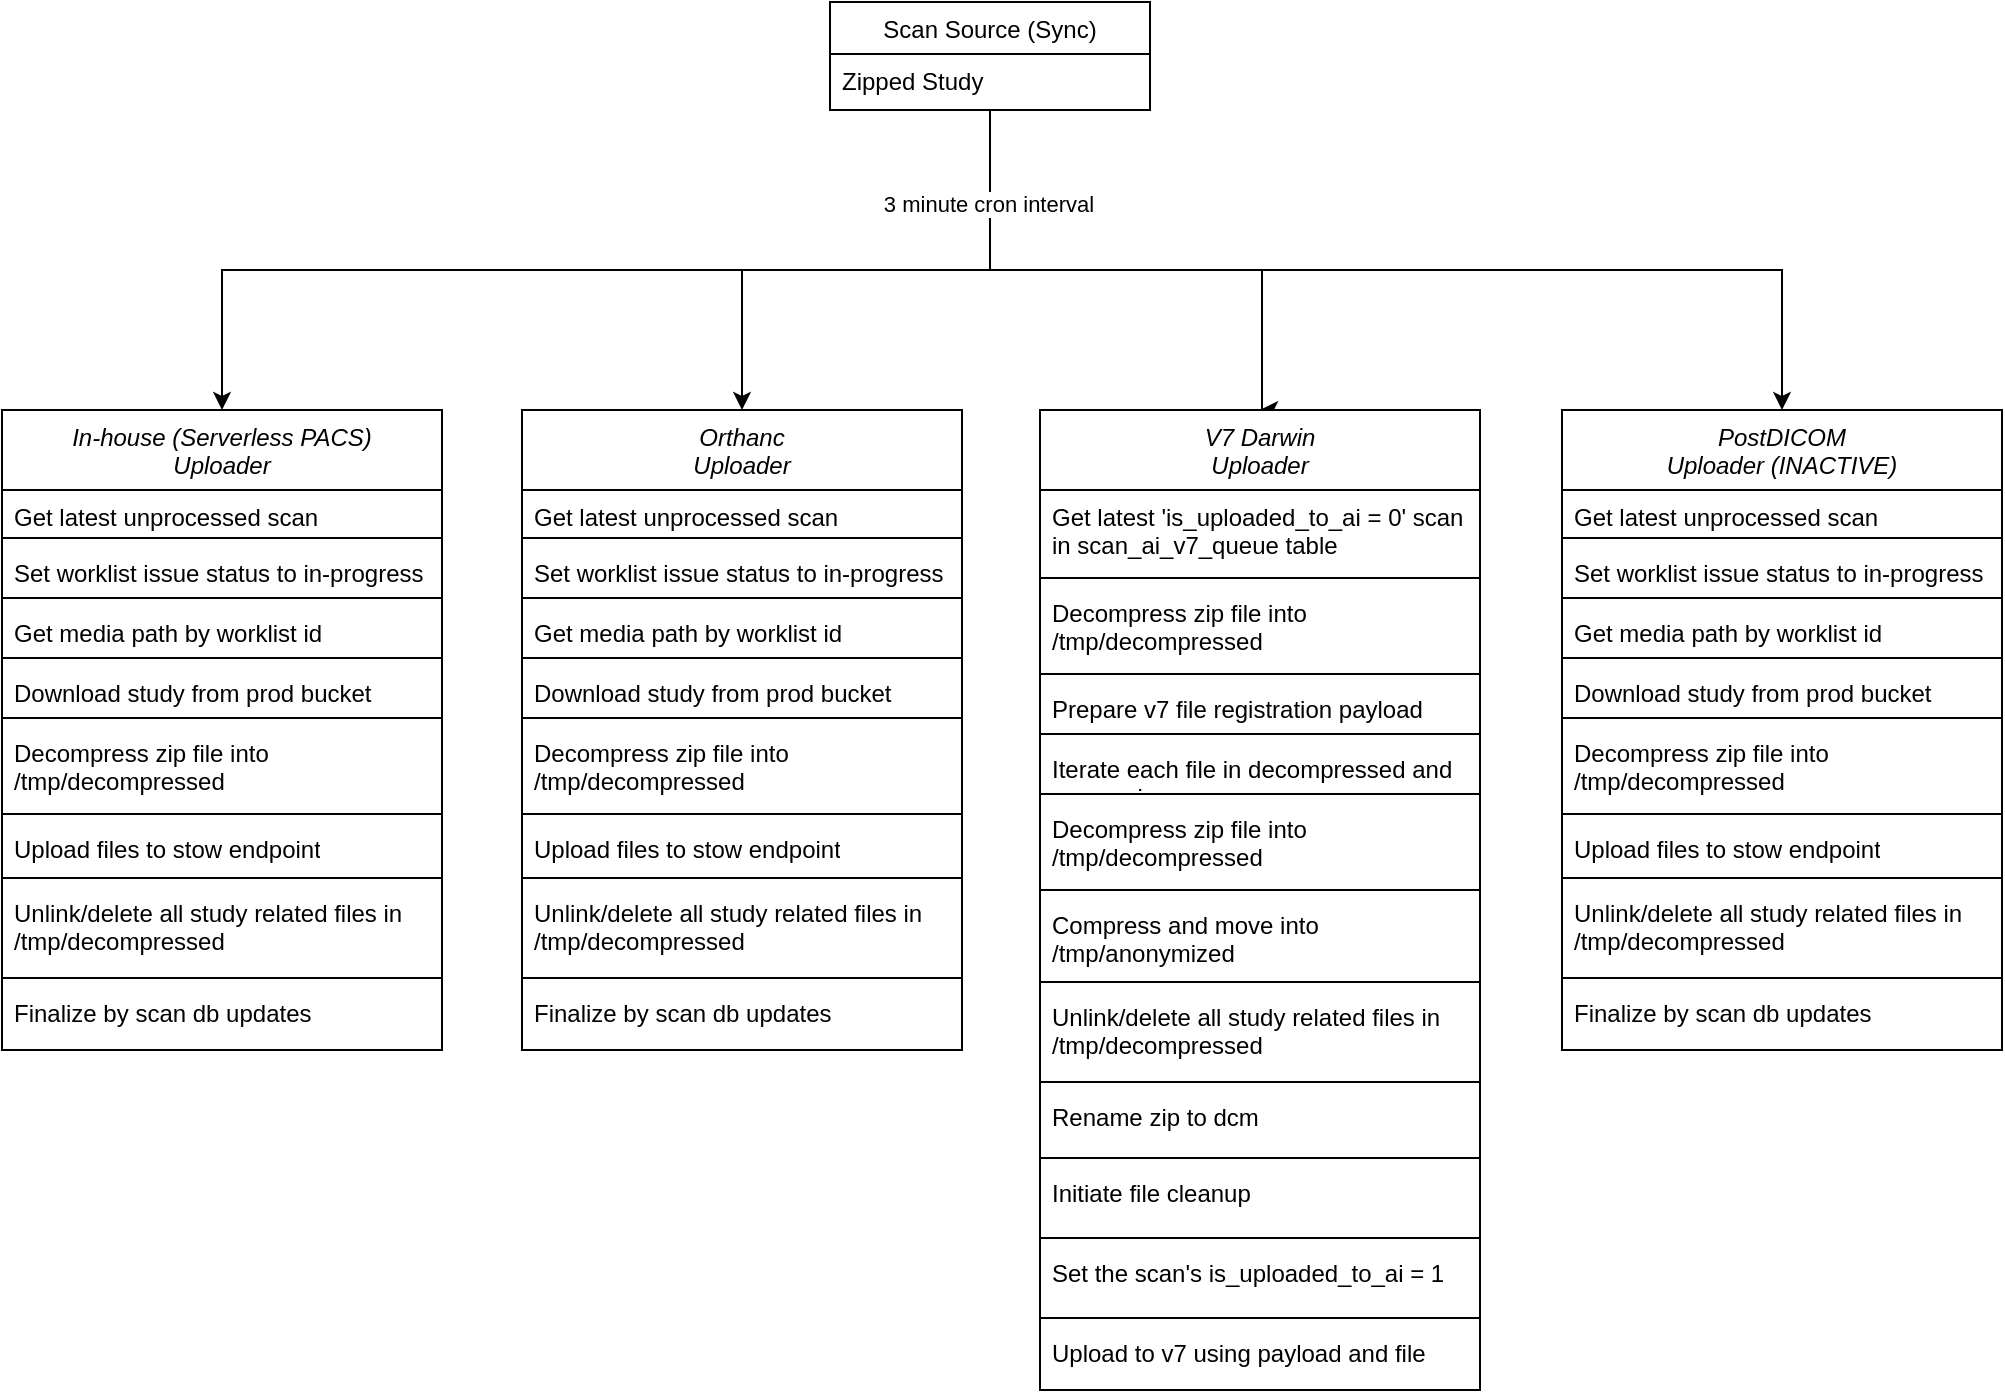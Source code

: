<mxfile version="24.2.5" type="github">
  <diagram id="C5RBs43oDa-KdzZeNtuy" name="Page-1">
    <mxGraphModel dx="2419" dy="1008" grid="1" gridSize="10" guides="1" tooltips="1" connect="1" arrows="1" fold="1" page="1" pageScale="1" pageWidth="827" pageHeight="1169" math="0" shadow="0">
      <root>
        <mxCell id="WIyWlLk6GJQsqaUBKTNV-0" />
        <mxCell id="WIyWlLk6GJQsqaUBKTNV-1" parent="WIyWlLk6GJQsqaUBKTNV-0" />
        <mxCell id="2Pg-pRZ9r6hjVL81onpJ-0" value="In-house (Serverless PACS)&#xa;Uploader" style="swimlane;fontStyle=2;align=center;verticalAlign=top;childLayout=stackLayout;horizontal=1;startSize=40;horizontalStack=0;resizeParent=1;resizeLast=0;collapsible=1;marginBottom=0;rounded=0;shadow=0;strokeWidth=1;" vertex="1" parent="WIyWlLk6GJQsqaUBKTNV-1">
          <mxGeometry x="-80" y="230" width="220" height="320" as="geometry">
            <mxRectangle x="230" y="140" width="160" height="26" as="alternateBounds" />
          </mxGeometry>
        </mxCell>
        <mxCell id="2Pg-pRZ9r6hjVL81onpJ-1" value="Get latest unprocessed scan" style="text;align=left;verticalAlign=top;spacingLeft=4;spacingRight=4;overflow=hidden;rotatable=0;points=[[0,0.5],[1,0.5]];portConstraint=eastwest;whiteSpace=wrap;" vertex="1" parent="2Pg-pRZ9r6hjVL81onpJ-0">
          <mxGeometry y="40" width="220" height="20" as="geometry" />
        </mxCell>
        <mxCell id="2Pg-pRZ9r6hjVL81onpJ-4" value="" style="line;html=1;strokeWidth=1;align=left;verticalAlign=middle;spacingTop=-1;spacingLeft=3;spacingRight=3;rotatable=0;labelPosition=right;points=[];portConstraint=eastwest;" vertex="1" parent="2Pg-pRZ9r6hjVL81onpJ-0">
          <mxGeometry y="60" width="220" height="8" as="geometry" />
        </mxCell>
        <mxCell id="2Pg-pRZ9r6hjVL81onpJ-3" value="Set worklist issue status to in-progress" style="text;align=left;verticalAlign=top;spacingLeft=4;spacingRight=4;overflow=hidden;rotatable=0;points=[[0,0.5],[1,0.5]];portConstraint=eastwest;rounded=0;shadow=0;html=0;whiteSpace=wrap;" vertex="1" parent="2Pg-pRZ9r6hjVL81onpJ-0">
          <mxGeometry y="68" width="220" height="22" as="geometry" />
        </mxCell>
        <mxCell id="2Pg-pRZ9r6hjVL81onpJ-60" value="" style="line;html=1;strokeWidth=1;align=left;verticalAlign=middle;spacingTop=-1;spacingLeft=3;spacingRight=3;rotatable=0;labelPosition=right;points=[];portConstraint=eastwest;" vertex="1" parent="2Pg-pRZ9r6hjVL81onpJ-0">
          <mxGeometry y="90" width="220" height="8" as="geometry" />
        </mxCell>
        <mxCell id="2Pg-pRZ9r6hjVL81onpJ-5" value="Get media path by worklist id" style="text;align=left;verticalAlign=top;spacingLeft=4;spacingRight=4;overflow=hidden;rotatable=0;points=[[0,0.5],[1,0.5]];portConstraint=eastwest;whiteSpace=wrap;" vertex="1" parent="2Pg-pRZ9r6hjVL81onpJ-0">
          <mxGeometry y="98" width="220" height="22" as="geometry" />
        </mxCell>
        <mxCell id="2Pg-pRZ9r6hjVL81onpJ-71" value="" style="line;html=1;strokeWidth=1;align=left;verticalAlign=middle;spacingTop=-1;spacingLeft=3;spacingRight=3;rotatable=0;labelPosition=right;points=[];portConstraint=eastwest;" vertex="1" parent="2Pg-pRZ9r6hjVL81onpJ-0">
          <mxGeometry y="120" width="220" height="8" as="geometry" />
        </mxCell>
        <mxCell id="2Pg-pRZ9r6hjVL81onpJ-62" value="Download study from prod bucket" style="text;align=left;verticalAlign=top;spacingLeft=4;spacingRight=4;overflow=hidden;rotatable=0;points=[[0,0.5],[1,0.5]];portConstraint=eastwest;whiteSpace=wrap;" vertex="1" parent="2Pg-pRZ9r6hjVL81onpJ-0">
          <mxGeometry y="128" width="220" height="22" as="geometry" />
        </mxCell>
        <mxCell id="2Pg-pRZ9r6hjVL81onpJ-61" value="" style="line;html=1;strokeWidth=1;align=left;verticalAlign=middle;spacingTop=-1;spacingLeft=3;spacingRight=3;rotatable=0;labelPosition=right;points=[];portConstraint=eastwest;" vertex="1" parent="2Pg-pRZ9r6hjVL81onpJ-0">
          <mxGeometry y="150" width="220" height="8" as="geometry" />
        </mxCell>
        <mxCell id="2Pg-pRZ9r6hjVL81onpJ-63" value="Decompress zip file into /tmp/decompressed" style="text;align=left;verticalAlign=top;spacingLeft=4;spacingRight=4;overflow=hidden;rotatable=0;points=[[0,0.5],[1,0.5]];portConstraint=eastwest;whiteSpace=wrap;" vertex="1" parent="2Pg-pRZ9r6hjVL81onpJ-0">
          <mxGeometry y="158" width="220" height="40" as="geometry" />
        </mxCell>
        <mxCell id="2Pg-pRZ9r6hjVL81onpJ-70" value="" style="line;html=1;strokeWidth=1;align=left;verticalAlign=middle;spacingTop=-1;spacingLeft=3;spacingRight=3;rotatable=0;labelPosition=right;points=[];portConstraint=eastwest;" vertex="1" parent="2Pg-pRZ9r6hjVL81onpJ-0">
          <mxGeometry y="198" width="220" height="8" as="geometry" />
        </mxCell>
        <mxCell id="2Pg-pRZ9r6hjVL81onpJ-64" value="Upload files to stow endpoint" style="text;align=left;verticalAlign=top;spacingLeft=4;spacingRight=4;overflow=hidden;rotatable=0;points=[[0,0.5],[1,0.5]];portConstraint=eastwest;whiteSpace=wrap;" vertex="1" parent="2Pg-pRZ9r6hjVL81onpJ-0">
          <mxGeometry y="206" width="220" height="24" as="geometry" />
        </mxCell>
        <mxCell id="2Pg-pRZ9r6hjVL81onpJ-69" value="" style="line;html=1;strokeWidth=1;align=left;verticalAlign=middle;spacingTop=-1;spacingLeft=3;spacingRight=3;rotatable=0;labelPosition=right;points=[];portConstraint=eastwest;" vertex="1" parent="2Pg-pRZ9r6hjVL81onpJ-0">
          <mxGeometry y="230" width="220" height="8" as="geometry" />
        </mxCell>
        <mxCell id="2Pg-pRZ9r6hjVL81onpJ-65" value="Unlink/delete all study related files in /tmp/decompressed" style="text;align=left;verticalAlign=top;spacingLeft=4;spacingRight=4;overflow=hidden;rotatable=0;points=[[0,0.5],[1,0.5]];portConstraint=eastwest;whiteSpace=wrap;" vertex="1" parent="2Pg-pRZ9r6hjVL81onpJ-0">
          <mxGeometry y="238" width="220" height="42" as="geometry" />
        </mxCell>
        <mxCell id="2Pg-pRZ9r6hjVL81onpJ-67" value="" style="line;html=1;strokeWidth=1;align=left;verticalAlign=middle;spacingTop=-1;spacingLeft=3;spacingRight=3;rotatable=0;labelPosition=right;points=[];portConstraint=eastwest;" vertex="1" parent="2Pg-pRZ9r6hjVL81onpJ-0">
          <mxGeometry y="280" width="220" height="8" as="geometry" />
        </mxCell>
        <mxCell id="2Pg-pRZ9r6hjVL81onpJ-66" value="Finalize by scan db updates" style="text;align=left;verticalAlign=top;spacingLeft=4;spacingRight=4;overflow=hidden;rotatable=0;points=[[0,0.5],[1,0.5]];portConstraint=eastwest;whiteSpace=wrap;" vertex="1" parent="2Pg-pRZ9r6hjVL81onpJ-0">
          <mxGeometry y="288" width="220" height="22" as="geometry" />
        </mxCell>
        <mxCell id="2Pg-pRZ9r6hjVL81onpJ-47" style="edgeStyle=orthogonalEdgeStyle;rounded=0;orthogonalLoop=1;jettySize=auto;html=1;entryX=0.5;entryY=0;entryDx=0;entryDy=0;" edge="1" parent="WIyWlLk6GJQsqaUBKTNV-1" source="2Pg-pRZ9r6hjVL81onpJ-6" target="2Pg-pRZ9r6hjVL81onpJ-72">
          <mxGeometry relative="1" as="geometry">
            <mxPoint x="316" y="230" as="targetPoint" />
            <Array as="points">
              <mxPoint x="414" y="160" />
              <mxPoint x="290" y="160" />
            </Array>
          </mxGeometry>
        </mxCell>
        <mxCell id="2Pg-pRZ9r6hjVL81onpJ-48" style="edgeStyle=orthogonalEdgeStyle;rounded=0;orthogonalLoop=1;jettySize=auto;html=1;entryX=0.5;entryY=0;entryDx=0;entryDy=0;" edge="1" parent="WIyWlLk6GJQsqaUBKTNV-1" source="2Pg-pRZ9r6hjVL81onpJ-6" target="2Pg-pRZ9r6hjVL81onpJ-104">
          <mxGeometry relative="1" as="geometry">
            <mxPoint x="520" y="230" as="targetPoint" />
            <Array as="points">
              <mxPoint x="414" y="160" />
              <mxPoint x="550" y="160" />
              <mxPoint x="550" y="230" />
            </Array>
          </mxGeometry>
        </mxCell>
        <mxCell id="2Pg-pRZ9r6hjVL81onpJ-55" style="edgeStyle=orthogonalEdgeStyle;rounded=0;orthogonalLoop=1;jettySize=auto;html=1;entryX=0.5;entryY=0;entryDx=0;entryDy=0;" edge="1" parent="WIyWlLk6GJQsqaUBKTNV-1" source="2Pg-pRZ9r6hjVL81onpJ-6" target="2Pg-pRZ9r6hjVL81onpJ-0">
          <mxGeometry relative="1" as="geometry">
            <Array as="points">
              <mxPoint x="414" y="160" />
              <mxPoint x="30" y="160" />
            </Array>
          </mxGeometry>
        </mxCell>
        <mxCell id="2Pg-pRZ9r6hjVL81onpJ-56" style="edgeStyle=orthogonalEdgeStyle;rounded=0;orthogonalLoop=1;jettySize=auto;html=1;entryX=0.5;entryY=0;entryDx=0;entryDy=0;" edge="1" parent="WIyWlLk6GJQsqaUBKTNV-1" source="2Pg-pRZ9r6hjVL81onpJ-6" target="2Pg-pRZ9r6hjVL81onpJ-88">
          <mxGeometry relative="1" as="geometry">
            <mxPoint x="720" y="230" as="targetPoint" />
            <Array as="points">
              <mxPoint x="414" y="160" />
              <mxPoint x="810" y="160" />
            </Array>
          </mxGeometry>
        </mxCell>
        <mxCell id="2Pg-pRZ9r6hjVL81onpJ-59" value="3 minute cron interval" style="edgeLabel;html=1;align=center;verticalAlign=middle;resizable=0;points=[];" vertex="1" connectable="0" parent="2Pg-pRZ9r6hjVL81onpJ-56">
          <mxGeometry x="-0.827" y="-1" relative="1" as="geometry">
            <mxPoint as="offset" />
          </mxGeometry>
        </mxCell>
        <mxCell id="2Pg-pRZ9r6hjVL81onpJ-6" value="Scan Source (Sync)" style="swimlane;fontStyle=0;align=center;verticalAlign=top;childLayout=stackLayout;horizontal=1;startSize=26;horizontalStack=0;resizeParent=1;resizeLast=0;collapsible=1;marginBottom=0;rounded=0;shadow=0;strokeWidth=1;" vertex="1" parent="WIyWlLk6GJQsqaUBKTNV-1">
          <mxGeometry x="334" y="26" width="160" height="54" as="geometry">
            <mxRectangle x="50" y="286" width="160" height="26" as="alternateBounds" />
          </mxGeometry>
        </mxCell>
        <mxCell id="2Pg-pRZ9r6hjVL81onpJ-7" value="Zipped Study" style="text;align=left;verticalAlign=top;spacingLeft=4;spacingRight=4;overflow=hidden;rotatable=0;points=[[0,0.5],[1,0.5]];portConstraint=eastwest;" vertex="1" parent="2Pg-pRZ9r6hjVL81onpJ-6">
          <mxGeometry y="26" width="160" height="26" as="geometry" />
        </mxCell>
        <mxCell id="2Pg-pRZ9r6hjVL81onpJ-72" value="Orthanc&#xa;Uploader" style="swimlane;fontStyle=2;align=center;verticalAlign=top;childLayout=stackLayout;horizontal=1;startSize=40;horizontalStack=0;resizeParent=1;resizeLast=0;collapsible=1;marginBottom=0;rounded=0;shadow=0;strokeWidth=1;" vertex="1" parent="WIyWlLk6GJQsqaUBKTNV-1">
          <mxGeometry x="180" y="230" width="220" height="320" as="geometry">
            <mxRectangle x="230" y="140" width="160" height="26" as="alternateBounds" />
          </mxGeometry>
        </mxCell>
        <mxCell id="2Pg-pRZ9r6hjVL81onpJ-73" value="Get latest unprocessed scan" style="text;align=left;verticalAlign=top;spacingLeft=4;spacingRight=4;overflow=hidden;rotatable=0;points=[[0,0.5],[1,0.5]];portConstraint=eastwest;whiteSpace=wrap;" vertex="1" parent="2Pg-pRZ9r6hjVL81onpJ-72">
          <mxGeometry y="40" width="220" height="20" as="geometry" />
        </mxCell>
        <mxCell id="2Pg-pRZ9r6hjVL81onpJ-74" value="" style="line;html=1;strokeWidth=1;align=left;verticalAlign=middle;spacingTop=-1;spacingLeft=3;spacingRight=3;rotatable=0;labelPosition=right;points=[];portConstraint=eastwest;" vertex="1" parent="2Pg-pRZ9r6hjVL81onpJ-72">
          <mxGeometry y="60" width="220" height="8" as="geometry" />
        </mxCell>
        <mxCell id="2Pg-pRZ9r6hjVL81onpJ-75" value="Set worklist issue status to in-progress" style="text;align=left;verticalAlign=top;spacingLeft=4;spacingRight=4;overflow=hidden;rotatable=0;points=[[0,0.5],[1,0.5]];portConstraint=eastwest;rounded=0;shadow=0;html=0;whiteSpace=wrap;" vertex="1" parent="2Pg-pRZ9r6hjVL81onpJ-72">
          <mxGeometry y="68" width="220" height="22" as="geometry" />
        </mxCell>
        <mxCell id="2Pg-pRZ9r6hjVL81onpJ-76" value="" style="line;html=1;strokeWidth=1;align=left;verticalAlign=middle;spacingTop=-1;spacingLeft=3;spacingRight=3;rotatable=0;labelPosition=right;points=[];portConstraint=eastwest;" vertex="1" parent="2Pg-pRZ9r6hjVL81onpJ-72">
          <mxGeometry y="90" width="220" height="8" as="geometry" />
        </mxCell>
        <mxCell id="2Pg-pRZ9r6hjVL81onpJ-77" value="Get media path by worklist id" style="text;align=left;verticalAlign=top;spacingLeft=4;spacingRight=4;overflow=hidden;rotatable=0;points=[[0,0.5],[1,0.5]];portConstraint=eastwest;whiteSpace=wrap;" vertex="1" parent="2Pg-pRZ9r6hjVL81onpJ-72">
          <mxGeometry y="98" width="220" height="22" as="geometry" />
        </mxCell>
        <mxCell id="2Pg-pRZ9r6hjVL81onpJ-78" value="" style="line;html=1;strokeWidth=1;align=left;verticalAlign=middle;spacingTop=-1;spacingLeft=3;spacingRight=3;rotatable=0;labelPosition=right;points=[];portConstraint=eastwest;" vertex="1" parent="2Pg-pRZ9r6hjVL81onpJ-72">
          <mxGeometry y="120" width="220" height="8" as="geometry" />
        </mxCell>
        <mxCell id="2Pg-pRZ9r6hjVL81onpJ-79" value="Download study from prod bucket" style="text;align=left;verticalAlign=top;spacingLeft=4;spacingRight=4;overflow=hidden;rotatable=0;points=[[0,0.5],[1,0.5]];portConstraint=eastwest;whiteSpace=wrap;" vertex="1" parent="2Pg-pRZ9r6hjVL81onpJ-72">
          <mxGeometry y="128" width="220" height="22" as="geometry" />
        </mxCell>
        <mxCell id="2Pg-pRZ9r6hjVL81onpJ-80" value="" style="line;html=1;strokeWidth=1;align=left;verticalAlign=middle;spacingTop=-1;spacingLeft=3;spacingRight=3;rotatable=0;labelPosition=right;points=[];portConstraint=eastwest;" vertex="1" parent="2Pg-pRZ9r6hjVL81onpJ-72">
          <mxGeometry y="150" width="220" height="8" as="geometry" />
        </mxCell>
        <mxCell id="2Pg-pRZ9r6hjVL81onpJ-81" value="Decompress zip file into /tmp/decompressed" style="text;align=left;verticalAlign=top;spacingLeft=4;spacingRight=4;overflow=hidden;rotatable=0;points=[[0,0.5],[1,0.5]];portConstraint=eastwest;whiteSpace=wrap;" vertex="1" parent="2Pg-pRZ9r6hjVL81onpJ-72">
          <mxGeometry y="158" width="220" height="40" as="geometry" />
        </mxCell>
        <mxCell id="2Pg-pRZ9r6hjVL81onpJ-82" value="" style="line;html=1;strokeWidth=1;align=left;verticalAlign=middle;spacingTop=-1;spacingLeft=3;spacingRight=3;rotatable=0;labelPosition=right;points=[];portConstraint=eastwest;" vertex="1" parent="2Pg-pRZ9r6hjVL81onpJ-72">
          <mxGeometry y="198" width="220" height="8" as="geometry" />
        </mxCell>
        <mxCell id="2Pg-pRZ9r6hjVL81onpJ-83" value="Upload files to stow endpoint" style="text;align=left;verticalAlign=top;spacingLeft=4;spacingRight=4;overflow=hidden;rotatable=0;points=[[0,0.5],[1,0.5]];portConstraint=eastwest;whiteSpace=wrap;" vertex="1" parent="2Pg-pRZ9r6hjVL81onpJ-72">
          <mxGeometry y="206" width="220" height="24" as="geometry" />
        </mxCell>
        <mxCell id="2Pg-pRZ9r6hjVL81onpJ-84" value="" style="line;html=1;strokeWidth=1;align=left;verticalAlign=middle;spacingTop=-1;spacingLeft=3;spacingRight=3;rotatable=0;labelPosition=right;points=[];portConstraint=eastwest;" vertex="1" parent="2Pg-pRZ9r6hjVL81onpJ-72">
          <mxGeometry y="230" width="220" height="8" as="geometry" />
        </mxCell>
        <mxCell id="2Pg-pRZ9r6hjVL81onpJ-85" value="Unlink/delete all study related files in /tmp/decompressed" style="text;align=left;verticalAlign=top;spacingLeft=4;spacingRight=4;overflow=hidden;rotatable=0;points=[[0,0.5],[1,0.5]];portConstraint=eastwest;whiteSpace=wrap;" vertex="1" parent="2Pg-pRZ9r6hjVL81onpJ-72">
          <mxGeometry y="238" width="220" height="42" as="geometry" />
        </mxCell>
        <mxCell id="2Pg-pRZ9r6hjVL81onpJ-86" value="" style="line;html=1;strokeWidth=1;align=left;verticalAlign=middle;spacingTop=-1;spacingLeft=3;spacingRight=3;rotatable=0;labelPosition=right;points=[];portConstraint=eastwest;" vertex="1" parent="2Pg-pRZ9r6hjVL81onpJ-72">
          <mxGeometry y="280" width="220" height="8" as="geometry" />
        </mxCell>
        <mxCell id="2Pg-pRZ9r6hjVL81onpJ-87" value="Finalize by scan db updates" style="text;align=left;verticalAlign=top;spacingLeft=4;spacingRight=4;overflow=hidden;rotatable=0;points=[[0,0.5],[1,0.5]];portConstraint=eastwest;whiteSpace=wrap;" vertex="1" parent="2Pg-pRZ9r6hjVL81onpJ-72">
          <mxGeometry y="288" width="220" height="22" as="geometry" />
        </mxCell>
        <mxCell id="2Pg-pRZ9r6hjVL81onpJ-88" value="PostDICOM&#xa;Uploader (INACTIVE)" style="swimlane;fontStyle=2;align=center;verticalAlign=top;childLayout=stackLayout;horizontal=1;startSize=40;horizontalStack=0;resizeParent=1;resizeLast=0;collapsible=1;marginBottom=0;rounded=0;shadow=0;strokeWidth=1;" vertex="1" parent="WIyWlLk6GJQsqaUBKTNV-1">
          <mxGeometry x="700" y="230" width="220" height="320" as="geometry">
            <mxRectangle x="230" y="140" width="160" height="26" as="alternateBounds" />
          </mxGeometry>
        </mxCell>
        <mxCell id="2Pg-pRZ9r6hjVL81onpJ-89" value="Get latest unprocessed scan" style="text;align=left;verticalAlign=top;spacingLeft=4;spacingRight=4;overflow=hidden;rotatable=0;points=[[0,0.5],[1,0.5]];portConstraint=eastwest;whiteSpace=wrap;" vertex="1" parent="2Pg-pRZ9r6hjVL81onpJ-88">
          <mxGeometry y="40" width="220" height="20" as="geometry" />
        </mxCell>
        <mxCell id="2Pg-pRZ9r6hjVL81onpJ-90" value="" style="line;html=1;strokeWidth=1;align=left;verticalAlign=middle;spacingTop=-1;spacingLeft=3;spacingRight=3;rotatable=0;labelPosition=right;points=[];portConstraint=eastwest;" vertex="1" parent="2Pg-pRZ9r6hjVL81onpJ-88">
          <mxGeometry y="60" width="220" height="8" as="geometry" />
        </mxCell>
        <mxCell id="2Pg-pRZ9r6hjVL81onpJ-91" value="Set worklist issue status to in-progress" style="text;align=left;verticalAlign=top;spacingLeft=4;spacingRight=4;overflow=hidden;rotatable=0;points=[[0,0.5],[1,0.5]];portConstraint=eastwest;rounded=0;shadow=0;html=0;whiteSpace=wrap;" vertex="1" parent="2Pg-pRZ9r6hjVL81onpJ-88">
          <mxGeometry y="68" width="220" height="22" as="geometry" />
        </mxCell>
        <mxCell id="2Pg-pRZ9r6hjVL81onpJ-92" value="" style="line;html=1;strokeWidth=1;align=left;verticalAlign=middle;spacingTop=-1;spacingLeft=3;spacingRight=3;rotatable=0;labelPosition=right;points=[];portConstraint=eastwest;" vertex="1" parent="2Pg-pRZ9r6hjVL81onpJ-88">
          <mxGeometry y="90" width="220" height="8" as="geometry" />
        </mxCell>
        <mxCell id="2Pg-pRZ9r6hjVL81onpJ-93" value="Get media path by worklist id" style="text;align=left;verticalAlign=top;spacingLeft=4;spacingRight=4;overflow=hidden;rotatable=0;points=[[0,0.5],[1,0.5]];portConstraint=eastwest;whiteSpace=wrap;" vertex="1" parent="2Pg-pRZ9r6hjVL81onpJ-88">
          <mxGeometry y="98" width="220" height="22" as="geometry" />
        </mxCell>
        <mxCell id="2Pg-pRZ9r6hjVL81onpJ-94" value="" style="line;html=1;strokeWidth=1;align=left;verticalAlign=middle;spacingTop=-1;spacingLeft=3;spacingRight=3;rotatable=0;labelPosition=right;points=[];portConstraint=eastwest;" vertex="1" parent="2Pg-pRZ9r6hjVL81onpJ-88">
          <mxGeometry y="120" width="220" height="8" as="geometry" />
        </mxCell>
        <mxCell id="2Pg-pRZ9r6hjVL81onpJ-95" value="Download study from prod bucket" style="text;align=left;verticalAlign=top;spacingLeft=4;spacingRight=4;overflow=hidden;rotatable=0;points=[[0,0.5],[1,0.5]];portConstraint=eastwest;whiteSpace=wrap;" vertex="1" parent="2Pg-pRZ9r6hjVL81onpJ-88">
          <mxGeometry y="128" width="220" height="22" as="geometry" />
        </mxCell>
        <mxCell id="2Pg-pRZ9r6hjVL81onpJ-96" value="" style="line;html=1;strokeWidth=1;align=left;verticalAlign=middle;spacingTop=-1;spacingLeft=3;spacingRight=3;rotatable=0;labelPosition=right;points=[];portConstraint=eastwest;" vertex="1" parent="2Pg-pRZ9r6hjVL81onpJ-88">
          <mxGeometry y="150" width="220" height="8" as="geometry" />
        </mxCell>
        <mxCell id="2Pg-pRZ9r6hjVL81onpJ-97" value="Decompress zip file into /tmp/decompressed" style="text;align=left;verticalAlign=top;spacingLeft=4;spacingRight=4;overflow=hidden;rotatable=0;points=[[0,0.5],[1,0.5]];portConstraint=eastwest;whiteSpace=wrap;" vertex="1" parent="2Pg-pRZ9r6hjVL81onpJ-88">
          <mxGeometry y="158" width="220" height="40" as="geometry" />
        </mxCell>
        <mxCell id="2Pg-pRZ9r6hjVL81onpJ-98" value="" style="line;html=1;strokeWidth=1;align=left;verticalAlign=middle;spacingTop=-1;spacingLeft=3;spacingRight=3;rotatable=0;labelPosition=right;points=[];portConstraint=eastwest;" vertex="1" parent="2Pg-pRZ9r6hjVL81onpJ-88">
          <mxGeometry y="198" width="220" height="8" as="geometry" />
        </mxCell>
        <mxCell id="2Pg-pRZ9r6hjVL81onpJ-99" value="Upload files to stow endpoint" style="text;align=left;verticalAlign=top;spacingLeft=4;spacingRight=4;overflow=hidden;rotatable=0;points=[[0,0.5],[1,0.5]];portConstraint=eastwest;whiteSpace=wrap;" vertex="1" parent="2Pg-pRZ9r6hjVL81onpJ-88">
          <mxGeometry y="206" width="220" height="24" as="geometry" />
        </mxCell>
        <mxCell id="2Pg-pRZ9r6hjVL81onpJ-100" value="" style="line;html=1;strokeWidth=1;align=left;verticalAlign=middle;spacingTop=-1;spacingLeft=3;spacingRight=3;rotatable=0;labelPosition=right;points=[];portConstraint=eastwest;" vertex="1" parent="2Pg-pRZ9r6hjVL81onpJ-88">
          <mxGeometry y="230" width="220" height="8" as="geometry" />
        </mxCell>
        <mxCell id="2Pg-pRZ9r6hjVL81onpJ-101" value="Unlink/delete all study related files in /tmp/decompressed" style="text;align=left;verticalAlign=top;spacingLeft=4;spacingRight=4;overflow=hidden;rotatable=0;points=[[0,0.5],[1,0.5]];portConstraint=eastwest;whiteSpace=wrap;" vertex="1" parent="2Pg-pRZ9r6hjVL81onpJ-88">
          <mxGeometry y="238" width="220" height="42" as="geometry" />
        </mxCell>
        <mxCell id="2Pg-pRZ9r6hjVL81onpJ-102" value="" style="line;html=1;strokeWidth=1;align=left;verticalAlign=middle;spacingTop=-1;spacingLeft=3;spacingRight=3;rotatable=0;labelPosition=right;points=[];portConstraint=eastwest;" vertex="1" parent="2Pg-pRZ9r6hjVL81onpJ-88">
          <mxGeometry y="280" width="220" height="8" as="geometry" />
        </mxCell>
        <mxCell id="2Pg-pRZ9r6hjVL81onpJ-103" value="Finalize by scan db updates" style="text;align=left;verticalAlign=top;spacingLeft=4;spacingRight=4;overflow=hidden;rotatable=0;points=[[0,0.5],[1,0.5]];portConstraint=eastwest;whiteSpace=wrap;" vertex="1" parent="2Pg-pRZ9r6hjVL81onpJ-88">
          <mxGeometry y="288" width="220" height="22" as="geometry" />
        </mxCell>
        <mxCell id="2Pg-pRZ9r6hjVL81onpJ-104" value="V7 Darwin&#xa;Uploader" style="swimlane;fontStyle=2;align=center;verticalAlign=top;childLayout=stackLayout;horizontal=1;startSize=40;horizontalStack=0;resizeParent=1;resizeLast=0;collapsible=1;marginBottom=0;rounded=0;shadow=0;strokeWidth=1;" vertex="1" parent="WIyWlLk6GJQsqaUBKTNV-1">
          <mxGeometry x="439" y="230" width="220" height="490" as="geometry">
            <mxRectangle x="230" y="140" width="160" height="26" as="alternateBounds" />
          </mxGeometry>
        </mxCell>
        <mxCell id="2Pg-pRZ9r6hjVL81onpJ-105" value="Get latest &#39;is_uploaded_to_ai = 0&#39; scan in scan_ai_v7_queue table&#xa;&#xa;&#xa;&#xa;" style="text;align=left;verticalAlign=top;spacingLeft=4;spacingRight=4;overflow=hidden;rotatable=0;points=[[0,0.5],[1,0.5]];portConstraint=eastwest;whiteSpace=wrap;" vertex="1" parent="2Pg-pRZ9r6hjVL81onpJ-104">
          <mxGeometry y="40" width="220" height="40" as="geometry" />
        </mxCell>
        <mxCell id="2Pg-pRZ9r6hjVL81onpJ-106" value="" style="line;html=1;strokeWidth=1;align=left;verticalAlign=middle;spacingTop=-1;spacingLeft=3;spacingRight=3;rotatable=0;labelPosition=right;points=[];portConstraint=eastwest;" vertex="1" parent="2Pg-pRZ9r6hjVL81onpJ-104">
          <mxGeometry y="80" width="220" height="8" as="geometry" />
        </mxCell>
        <mxCell id="2Pg-pRZ9r6hjVL81onpJ-107" value="Decompress zip file into /tmp/decompressed" style="text;align=left;verticalAlign=top;spacingLeft=4;spacingRight=4;overflow=hidden;rotatable=0;points=[[0,0.5],[1,0.5]];portConstraint=eastwest;rounded=0;shadow=0;html=0;whiteSpace=wrap;" vertex="1" parent="2Pg-pRZ9r6hjVL81onpJ-104">
          <mxGeometry y="88" width="220" height="40" as="geometry" />
        </mxCell>
        <mxCell id="2Pg-pRZ9r6hjVL81onpJ-108" value="" style="line;html=1;strokeWidth=1;align=left;verticalAlign=middle;spacingTop=-1;spacingLeft=3;spacingRight=3;rotatable=0;labelPosition=right;points=[];portConstraint=eastwest;" vertex="1" parent="2Pg-pRZ9r6hjVL81onpJ-104">
          <mxGeometry y="128" width="220" height="8" as="geometry" />
        </mxCell>
        <mxCell id="2Pg-pRZ9r6hjVL81onpJ-109" value="Prepare v7 file registration payload" style="text;align=left;verticalAlign=top;spacingLeft=4;spacingRight=4;overflow=hidden;rotatable=0;points=[[0,0.5],[1,0.5]];portConstraint=eastwest;whiteSpace=wrap;" vertex="1" parent="2Pg-pRZ9r6hjVL81onpJ-104">
          <mxGeometry y="136" width="220" height="22" as="geometry" />
        </mxCell>
        <mxCell id="2Pg-pRZ9r6hjVL81onpJ-110" value="" style="line;html=1;strokeWidth=1;align=left;verticalAlign=middle;spacingTop=-1;spacingLeft=3;spacingRight=3;rotatable=0;labelPosition=right;points=[];portConstraint=eastwest;" vertex="1" parent="2Pg-pRZ9r6hjVL81onpJ-104">
          <mxGeometry y="158" width="220" height="8" as="geometry" />
        </mxCell>
        <mxCell id="2Pg-pRZ9r6hjVL81onpJ-111" value="Iterate each file in decompressed and anonymize" style="text;align=left;verticalAlign=top;spacingLeft=4;spacingRight=4;overflow=hidden;rotatable=0;points=[[0,0.5],[1,0.5]];portConstraint=eastwest;whiteSpace=wrap;" vertex="1" parent="2Pg-pRZ9r6hjVL81onpJ-104">
          <mxGeometry y="166" width="220" height="22" as="geometry" />
        </mxCell>
        <mxCell id="2Pg-pRZ9r6hjVL81onpJ-112" value="" style="line;html=1;strokeWidth=1;align=left;verticalAlign=middle;spacingTop=-1;spacingLeft=3;spacingRight=3;rotatable=0;labelPosition=right;points=[];portConstraint=eastwest;" vertex="1" parent="2Pg-pRZ9r6hjVL81onpJ-104">
          <mxGeometry y="188" width="220" height="8" as="geometry" />
        </mxCell>
        <mxCell id="2Pg-pRZ9r6hjVL81onpJ-113" value="Decompress zip file into /tmp/decompressed" style="text;align=left;verticalAlign=top;spacingLeft=4;spacingRight=4;overflow=hidden;rotatable=0;points=[[0,0.5],[1,0.5]];portConstraint=eastwest;whiteSpace=wrap;" vertex="1" parent="2Pg-pRZ9r6hjVL81onpJ-104">
          <mxGeometry y="196" width="220" height="40" as="geometry" />
        </mxCell>
        <mxCell id="2Pg-pRZ9r6hjVL81onpJ-114" value="" style="line;html=1;strokeWidth=1;align=left;verticalAlign=middle;spacingTop=-1;spacingLeft=3;spacingRight=3;rotatable=0;labelPosition=right;points=[];portConstraint=eastwest;" vertex="1" parent="2Pg-pRZ9r6hjVL81onpJ-104">
          <mxGeometry y="236" width="220" height="8" as="geometry" />
        </mxCell>
        <mxCell id="2Pg-pRZ9r6hjVL81onpJ-115" value="Compress and move into /tmp/anonymized" style="text;align=left;verticalAlign=top;spacingLeft=4;spacingRight=4;overflow=hidden;rotatable=0;points=[[0,0.5],[1,0.5]];portConstraint=eastwest;whiteSpace=wrap;" vertex="1" parent="2Pg-pRZ9r6hjVL81onpJ-104">
          <mxGeometry y="244" width="220" height="38" as="geometry" />
        </mxCell>
        <mxCell id="2Pg-pRZ9r6hjVL81onpJ-116" value="" style="line;html=1;strokeWidth=1;align=left;verticalAlign=middle;spacingTop=-1;spacingLeft=3;spacingRight=3;rotatable=0;labelPosition=right;points=[];portConstraint=eastwest;" vertex="1" parent="2Pg-pRZ9r6hjVL81onpJ-104">
          <mxGeometry y="282" width="220" height="8" as="geometry" />
        </mxCell>
        <mxCell id="2Pg-pRZ9r6hjVL81onpJ-117" value="Unlink/delete all study related files in /tmp/decompressed" style="text;align=left;verticalAlign=top;spacingLeft=4;spacingRight=4;overflow=hidden;rotatable=0;points=[[0,0.5],[1,0.5]];portConstraint=eastwest;whiteSpace=wrap;" vertex="1" parent="2Pg-pRZ9r6hjVL81onpJ-104">
          <mxGeometry y="290" width="220" height="42" as="geometry" />
        </mxCell>
        <mxCell id="2Pg-pRZ9r6hjVL81onpJ-118" value="" style="line;html=1;strokeWidth=1;align=left;verticalAlign=middle;spacingTop=-1;spacingLeft=3;spacingRight=3;rotatable=0;labelPosition=right;points=[];portConstraint=eastwest;" vertex="1" parent="2Pg-pRZ9r6hjVL81onpJ-104">
          <mxGeometry y="332" width="220" height="8" as="geometry" />
        </mxCell>
        <mxCell id="2Pg-pRZ9r6hjVL81onpJ-119" value="Rename zip to dcm" style="text;align=left;verticalAlign=top;spacingLeft=4;spacingRight=4;overflow=hidden;rotatable=0;points=[[0,0.5],[1,0.5]];portConstraint=eastwest;whiteSpace=wrap;" vertex="1" parent="2Pg-pRZ9r6hjVL81onpJ-104">
          <mxGeometry y="340" width="220" height="30" as="geometry" />
        </mxCell>
        <mxCell id="2Pg-pRZ9r6hjVL81onpJ-123" value="" style="line;html=1;strokeWidth=1;align=left;verticalAlign=middle;spacingTop=-1;spacingLeft=3;spacingRight=3;rotatable=0;labelPosition=right;points=[];portConstraint=eastwest;" vertex="1" parent="2Pg-pRZ9r6hjVL81onpJ-104">
          <mxGeometry y="370" width="220" height="8" as="geometry" />
        </mxCell>
        <mxCell id="2Pg-pRZ9r6hjVL81onpJ-120" value="Initiate file cleanup" style="text;align=left;verticalAlign=top;spacingLeft=4;spacingRight=4;overflow=hidden;rotatable=0;points=[[0,0.5],[1,0.5]];portConstraint=eastwest;whiteSpace=wrap;" vertex="1" parent="2Pg-pRZ9r6hjVL81onpJ-104">
          <mxGeometry y="378" width="220" height="32" as="geometry" />
        </mxCell>
        <mxCell id="2Pg-pRZ9r6hjVL81onpJ-124" value="" style="line;html=1;strokeWidth=1;align=left;verticalAlign=middle;spacingTop=-1;spacingLeft=3;spacingRight=3;rotatable=0;labelPosition=right;points=[];portConstraint=eastwest;" vertex="1" parent="2Pg-pRZ9r6hjVL81onpJ-104">
          <mxGeometry y="410" width="220" height="8" as="geometry" />
        </mxCell>
        <mxCell id="2Pg-pRZ9r6hjVL81onpJ-121" value="Set the scan&#39;s is_uploaded_to_ai = 1" style="text;align=left;verticalAlign=top;spacingLeft=4;spacingRight=4;overflow=hidden;rotatable=0;points=[[0,0.5],[1,0.5]];portConstraint=eastwest;whiteSpace=wrap;" vertex="1" parent="2Pg-pRZ9r6hjVL81onpJ-104">
          <mxGeometry y="418" width="220" height="32" as="geometry" />
        </mxCell>
        <mxCell id="2Pg-pRZ9r6hjVL81onpJ-125" value="" style="line;html=1;strokeWidth=1;align=left;verticalAlign=middle;spacingTop=-1;spacingLeft=3;spacingRight=3;rotatable=0;labelPosition=right;points=[];portConstraint=eastwest;" vertex="1" parent="2Pg-pRZ9r6hjVL81onpJ-104">
          <mxGeometry y="450" width="220" height="8" as="geometry" />
        </mxCell>
        <mxCell id="2Pg-pRZ9r6hjVL81onpJ-122" value="Upload to v7 using payload and file" style="text;align=left;verticalAlign=top;spacingLeft=4;spacingRight=4;overflow=hidden;rotatable=0;points=[[0,0.5],[1,0.5]];portConstraint=eastwest;whiteSpace=wrap;" vertex="1" parent="2Pg-pRZ9r6hjVL81onpJ-104">
          <mxGeometry y="458" width="220" height="32" as="geometry" />
        </mxCell>
      </root>
    </mxGraphModel>
  </diagram>
</mxfile>
